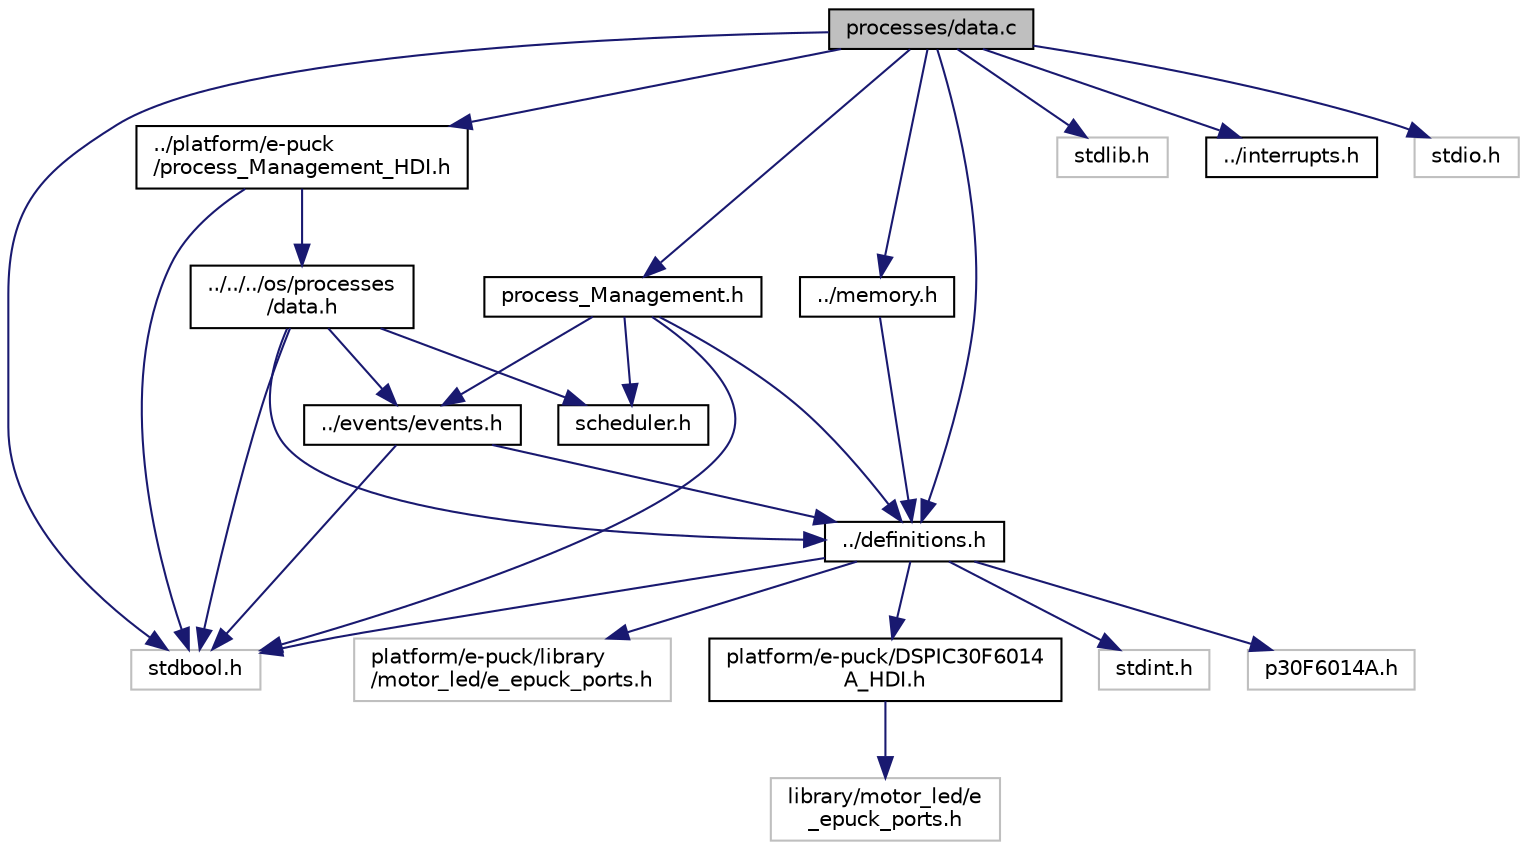 digraph "processes/data.c"
{
  edge [fontname="Helvetica",fontsize="10",labelfontname="Helvetica",labelfontsize="10"];
  node [fontname="Helvetica",fontsize="10",shape=record];
  Node1 [label="processes/data.c",height=0.2,width=0.4,color="black", fillcolor="grey75", style="filled", fontcolor="black"];
  Node1 -> Node2 [color="midnightblue",fontsize="10",style="solid"];
  Node2 [label="process_Management.h",height=0.2,width=0.4,color="black", fillcolor="white", style="filled",URL="$dd/de5/process__Management_8h.html",tooltip="This file includes all functions wich are needed to manage processes (e.g. task creation, switching, termination) "];
  Node2 -> Node3 [color="midnightblue",fontsize="10",style="solid"];
  Node3 [label="stdbool.h",height=0.2,width=0.4,color="grey75", fillcolor="white", style="filled"];
  Node2 -> Node4 [color="midnightblue",fontsize="10",style="solid"];
  Node4 [label="../definitions.h",height=0.2,width=0.4,color="black", fillcolor="white", style="filled",URL="$d6/dc2/definitions_8h.html",tooltip="This file declares general preprocessor variables and types. "];
  Node4 -> Node3 [color="midnightblue",fontsize="10",style="solid"];
  Node4 -> Node5 [color="midnightblue",fontsize="10",style="solid"];
  Node5 [label="stdint.h",height=0.2,width=0.4,color="grey75", fillcolor="white", style="filled"];
  Node4 -> Node6 [color="midnightblue",fontsize="10",style="solid"];
  Node6 [label="p30F6014A.h",height=0.2,width=0.4,color="grey75", fillcolor="white", style="filled"];
  Node4 -> Node7 [color="midnightblue",fontsize="10",style="solid"];
  Node7 [label="platform/e-puck/library\l/motor_led/e_epuck_ports.h",height=0.2,width=0.4,color="grey75", fillcolor="white", style="filled"];
  Node4 -> Node8 [color="midnightblue",fontsize="10",style="solid"];
  Node8 [label="platform/e-puck/DSPIC30F6014\lA_HDI.h",height=0.2,width=0.4,color="black", fillcolor="white", style="filled",URL="$d9/d1f/DSPIC30F6014A__HDI_8h.html",tooltip="declares e-puck specific types and preprocessor variables "];
  Node8 -> Node9 [color="midnightblue",fontsize="10",style="solid"];
  Node9 [label="library/motor_led/e\l_epuck_ports.h",height=0.2,width=0.4,color="grey75", fillcolor="white", style="filled"];
  Node2 -> Node10 [color="midnightblue",fontsize="10",style="solid"];
  Node10 [label="../events/events.h",height=0.2,width=0.4,color="black", fillcolor="white", style="filled",URL="$db/dd2/events_8h.html",tooltip="declares functions to create, (un)subscribe, (un)register, and delete events and related handler..."];
  Node10 -> Node3 [color="midnightblue",fontsize="10",style="solid"];
  Node10 -> Node4 [color="midnightblue",fontsize="10",style="solid"];
  Node2 -> Node11 [color="midnightblue",fontsize="10",style="solid"];
  Node11 [label="scheduler.h",height=0.2,width=0.4,color="black", fillcolor="white", style="filled",URL="$d2/dd8/scheduler_8h.html",tooltip="This file includes all functions wich are needed to specify a scheduling algorithm. "];
  Node1 -> Node12 [color="midnightblue",fontsize="10",style="solid"];
  Node12 [label="../platform/e-puck\l/process_Management_HDI.h",height=0.2,width=0.4,color="black", fillcolor="white", style="filled",URL="$de/dad/process__Management__HDI_8h.html",tooltip="Hardware dependent implementations to manage processes (e.g. task swichting) "];
  Node12 -> Node13 [color="midnightblue",fontsize="10",style="solid"];
  Node13 [label="../../../os/processes\l/data.h",height=0.2,width=0.4,color="black", fillcolor="white", style="filled",URL="$d2/dbd/data_8h.html",tooltip="This file includes all functions which are needed to manage data structures needed by the processes m..."];
  Node13 -> Node3 [color="midnightblue",fontsize="10",style="solid"];
  Node13 -> Node4 [color="midnightblue",fontsize="10",style="solid"];
  Node13 -> Node10 [color="midnightblue",fontsize="10",style="solid"];
  Node13 -> Node11 [color="midnightblue",fontsize="10",style="solid"];
  Node12 -> Node3 [color="midnightblue",fontsize="10",style="solid"];
  Node1 -> Node14 [color="midnightblue",fontsize="10",style="solid"];
  Node14 [label="stdlib.h",height=0.2,width=0.4,color="grey75", fillcolor="white", style="filled"];
  Node1 -> Node15 [color="midnightblue",fontsize="10",style="solid"];
  Node15 [label="../interrupts.h",height=0.2,width=0.4,color="black", fillcolor="white", style="filled",URL="$d6/ded/interrupts_8h.html",tooltip="It declares interrupt priority levels and functions to create atomic sections. "];
  Node1 -> Node16 [color="midnightblue",fontsize="10",style="solid"];
  Node16 [label="../memory.h",height=0.2,width=0.4,color="black", fillcolor="white", style="filled",URL="$dc/d18/memory_8h.html",tooltip="declares functions to allocate, free, and copy memory "];
  Node16 -> Node4 [color="midnightblue",fontsize="10",style="solid"];
  Node1 -> Node4 [color="midnightblue",fontsize="10",style="solid"];
  Node1 -> Node3 [color="midnightblue",fontsize="10",style="solid"];
  Node1 -> Node17 [color="midnightblue",fontsize="10",style="solid"];
  Node17 [label="stdio.h",height=0.2,width=0.4,color="grey75", fillcolor="white", style="filled"];
}

